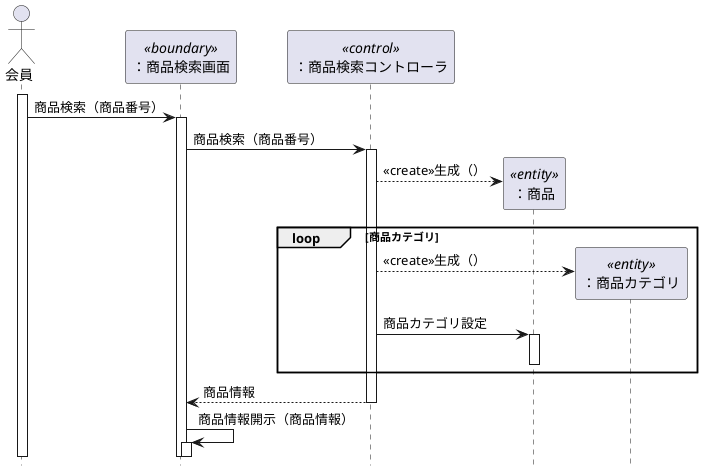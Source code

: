 @startuml
hide footbox
actor 会員 as member

participant "：商品検索画面" as boundary <<boundary>>
participant "：商品検索コントローラ" as control <<control>>
participant "：商品" as entity1 <<entity>>
participant "：商品カテゴリ" as entity2 <<entity>>

activate member
member -> boundary :商品検索（商品番号）
activate boundary
boundary -> control :商品検索（商品番号）
activate control
create entity1
control --> entity1 :<<create>>生成（）


loop 商品カテゴリ
create entity2
control --> entity2 :<<create>>生成（） 
control -> entity1 :商品カテゴリ設定
activate entity1
deactivate entity1
end loop



boundary <-- control :商品情報
deactivate control
boundary -> boundary :商品情報開示（商品情報）
activate boundary

@enduml